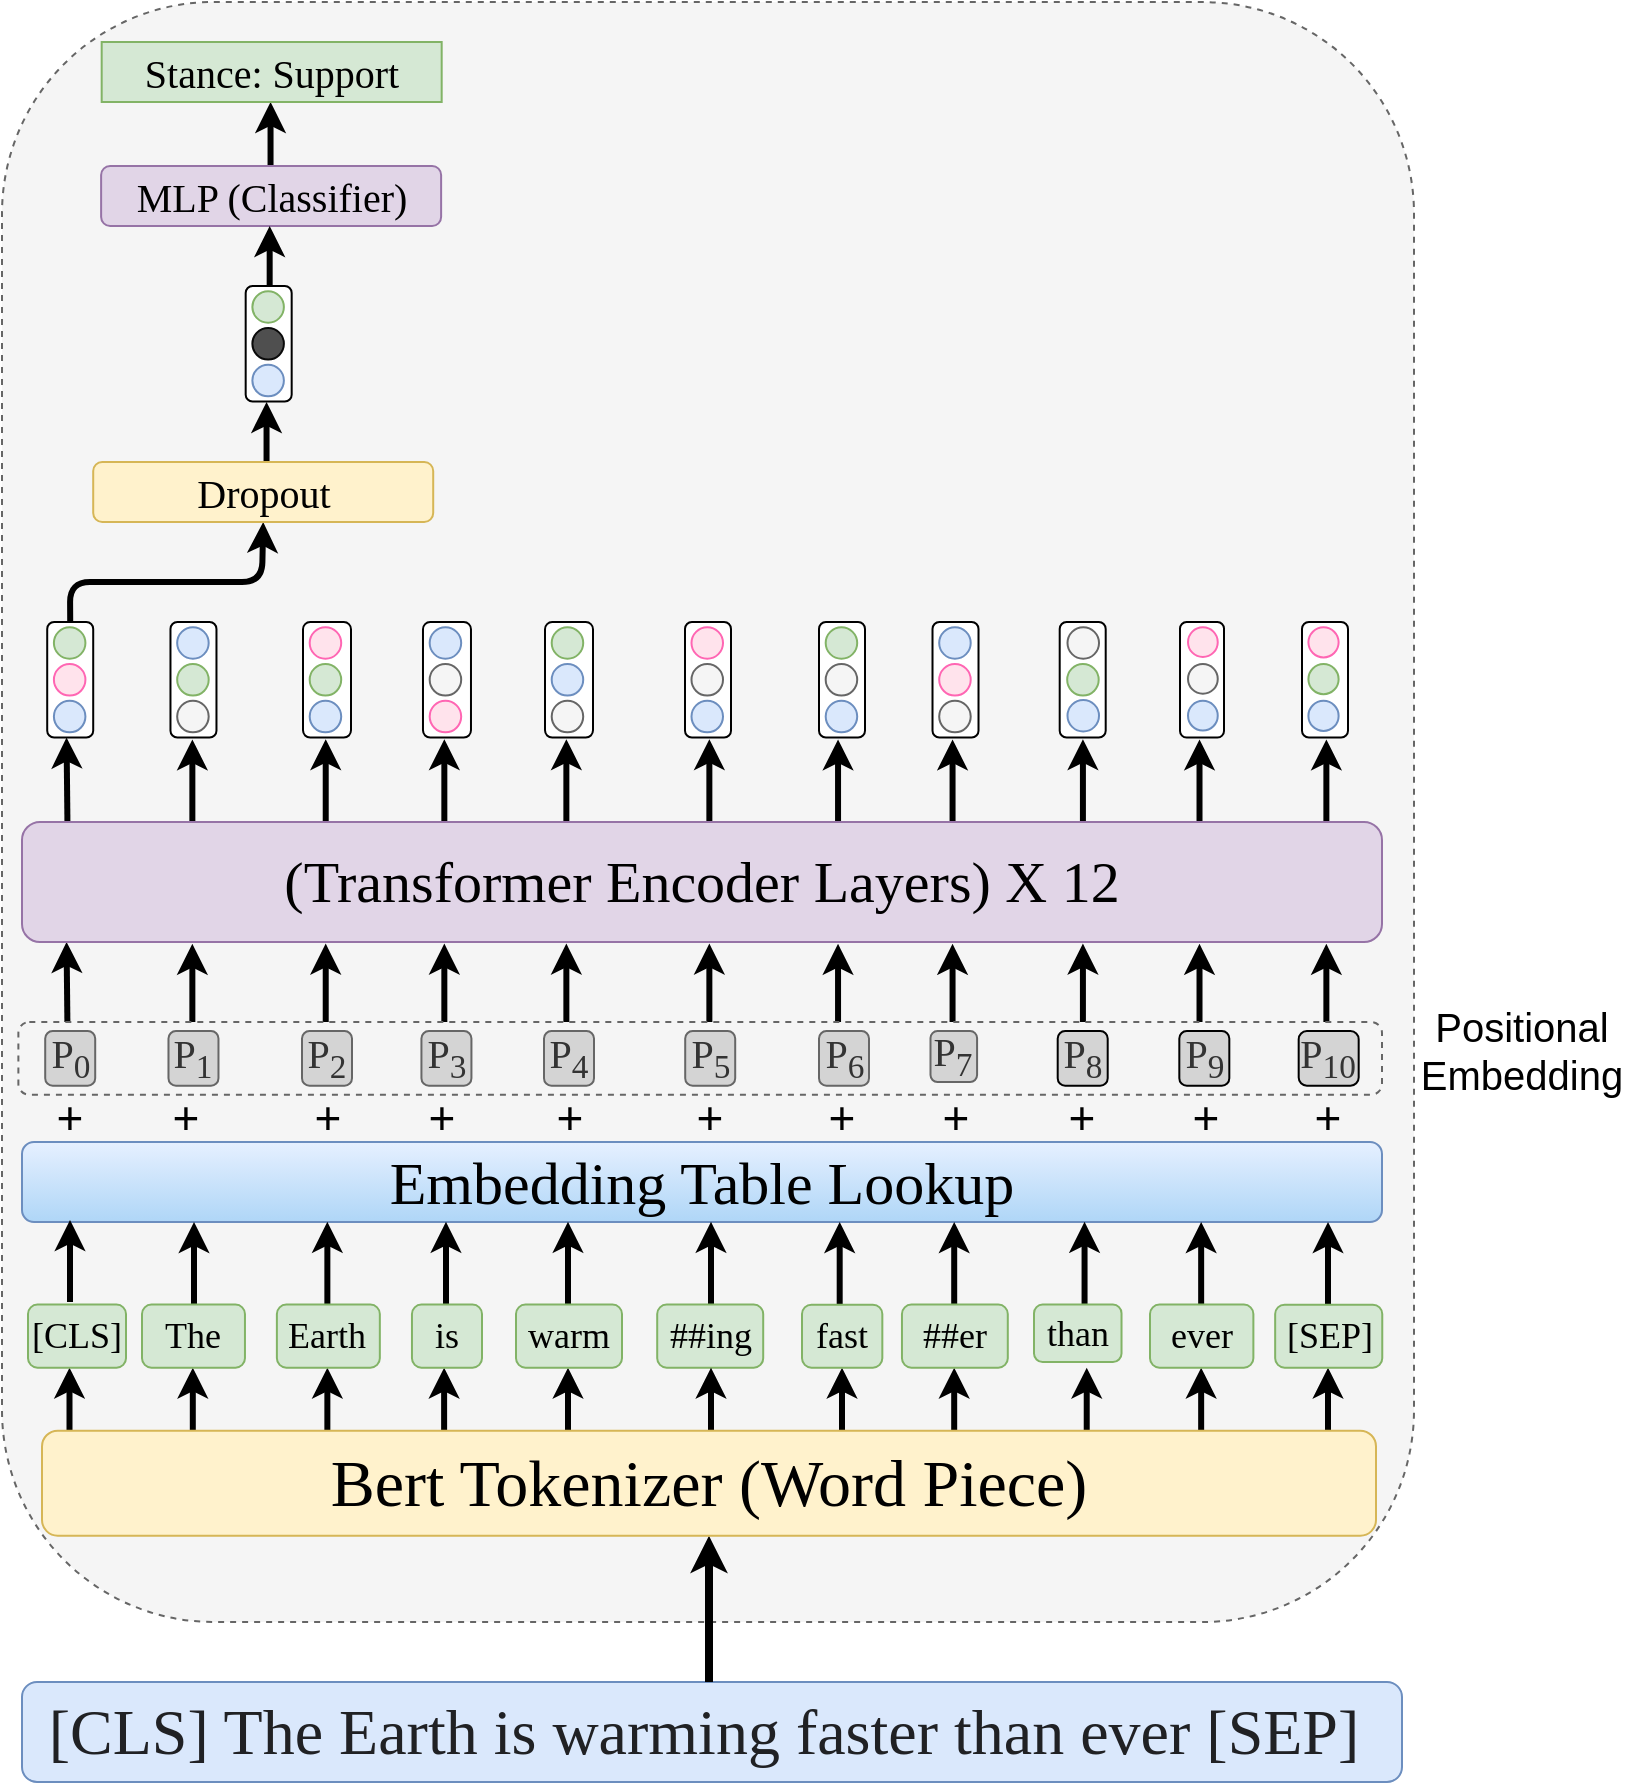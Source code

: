 <mxfile version="14.6.6" type="device"><diagram id="xqpPa9jRU_AP_htbTDbp" name="Page-1"><mxGraphModel dx="1638" dy="1476" grid="1" gridSize="10" guides="1" tooltips="1" connect="1" arrows="1" fold="1" page="1" pageScale="1" pageWidth="850" pageHeight="1100" math="0" shadow="0"><root><mxCell id="0"/><mxCell id="1" parent="0"/><mxCell id="VHutxklOgrQtzhEt7X7k-372" value="" style="rounded=1;whiteSpace=wrap;html=1;dashed=1;strokeColor=#666666;fontColor=#333333;fillColor=#F5F5F5;" parent="1" vertex="1"><mxGeometry x="-600" y="-940" width="706" height="810" as="geometry"/></mxCell><mxCell id="BphmDWofH9qJtvzNb2cg-1" value="&lt;span style=&quot;color: rgb(32 , 33 , 36) ; text-align: left&quot;&gt;&lt;font style=&quot;font-size: 32px&quot; face=&quot;Times New Roman&quot;&gt;[CLS] The Earth is warming faster than ever [SEP]&amp;nbsp;&lt;/font&gt;&lt;br&gt;&lt;/span&gt;" style="rounded=1;whiteSpace=wrap;html=1;fillColor=#dae8fc;strokeColor=#6c8ebf;" parent="1" vertex="1"><mxGeometry x="-590" y="-100" width="690" height="50" as="geometry"/></mxCell><mxCell id="VHutxklOgrQtzhEt7X7k-36" value="" style="endArrow=classic;html=1;strokeWidth=3;" parent="1" edge="1"><mxGeometry x="-647.12" y="-714.141" width="66.935" height="52.525" as="geometry"><mxPoint x="-566.249" y="-204.646" as="sourcePoint"/><mxPoint x="-566.249" y="-257.172" as="targetPoint"/></mxGeometry></mxCell><mxCell id="VHutxklOgrQtzhEt7X7k-37" value="" style="endArrow=classic;html=1;strokeWidth=3;" parent="1" edge="1"><mxGeometry x="-669.81" y="-714.141" width="66.935" height="52.525" as="geometry"><mxPoint x="-504.6" y="-204.646" as="sourcePoint"/><mxPoint x="-504.6" y="-257.172" as="targetPoint"/></mxGeometry></mxCell><mxCell id="czi0uhYKtcPpuVIb82J_-17" value="&lt;font style=&quot;font-size: 30px&quot; face=&quot;Times New Roman&quot;&gt;Embedding Table Lookup&lt;/font&gt;" style="rounded=1;whiteSpace=wrap;html=1;strokeColor=#6c8ebf;fillColor=#E6F0FF;gradientColor=#AFD6F7;" parent="1" vertex="1"><mxGeometry x="-590" y="-370" width="680" height="40" as="geometry"/></mxCell><mxCell id="VHutxklOgrQtzhEt7X7k-26" value="" style="endArrow=classic;html=1;strokeWidth=3;" parent="1" edge="1"><mxGeometry x="-647.01" y="-714.141" width="66.935" height="52.525" as="geometry"><mxPoint x="-566" y="-290" as="sourcePoint"/><mxPoint x="-566" y="-331" as="targetPoint"/></mxGeometry></mxCell><mxCell id="VHutxklOgrQtzhEt7X7k-52" value="&lt;font style=&quot;font-size: 18px&quot; face=&quot;Times New Roman&quot;&gt;[CLS]&lt;/font&gt;" style="rounded=1;whiteSpace=wrap;html=1;fillColor=#d5e8d4;strokeColor=#82b366;" parent="1" vertex="1"><mxGeometry x="-587" y="-288.69" width="49" height="31.52" as="geometry"/></mxCell><mxCell id="VHutxklOgrQtzhEt7X7k-27" value="" style="endArrow=classic;html=1;strokeWidth=3;" parent="1" edge="1"><mxGeometry x="-669.71" y="-714.141" width="66.935" height="52.525" as="geometry"><mxPoint x="-504" y="-267.677" as="sourcePoint"/><mxPoint x="-504" y="-330" as="targetPoint"/></mxGeometry></mxCell><mxCell id="VHutxklOgrQtzhEt7X7k-51" value="&lt;font style=&quot;font-size: 18px&quot; face=&quot;Times New Roman&quot;&gt;The&lt;/font&gt;" style="rounded=1;whiteSpace=wrap;html=1;fillColor=#d5e8d4;strokeColor=#82b366;" parent="1" vertex="1"><mxGeometry x="-530" y="-288.69" width="51.48" height="31.52" as="geometry"/></mxCell><mxCell id="czi0uhYKtcPpuVIb82J_-2" style="edgeStyle=orthogonalEdgeStyle;rounded=0;orthogonalLoop=1;jettySize=auto;html=1;entryX=0.5;entryY=1;entryDx=0;entryDy=0;strokeWidth=4;" parent="1" source="BphmDWofH9qJtvzNb2cg-1" target="VHutxklOgrQtzhEt7X7k-46" edge="1"><mxGeometry relative="1" as="geometry"><Array as="points"><mxPoint x="-246" y="-150"/></Array></mxGeometry></mxCell><mxCell id="czi0uhYKtcPpuVIb82J_-73" value="&lt;font style=&quot;font-size: 20px&quot;&gt;Positional Embedding&lt;/font&gt;" style="text;html=1;strokeColor=none;fillColor=none;align=center;verticalAlign=middle;whiteSpace=wrap;rounded=0;" parent="1" vertex="1"><mxGeometry x="100" y="-435.8" width="119.81" height="40" as="geometry"/></mxCell><mxCell id="czi0uhYKtcPpuVIb82J_-101" value="" style="endArrow=classic;html=1;strokeWidth=3;entryX=0.5;entryY=1;entryDx=0;entryDy=0;exitX=0.5;exitY=0;exitDx=0;exitDy=0;" parent="1" target="czi0uhYKtcPpuVIb82J_-100" edge="1" source="VHutxklOgrQtzhEt7X7k-121"><mxGeometry x="-638.9" y="-1086.461" width="66.935" height="52.525" as="geometry"><mxPoint x="-556.16" y="-630" as="sourcePoint"/><mxPoint x="-556.48" y="-692.522" as="targetPoint"/><Array as="points"><mxPoint x="-566" y="-650"/><mxPoint x="-470" y="-650"/></Array></mxGeometry></mxCell><mxCell id="DJCYACyP-2cNvfN0WyK5-1" value="" style="group" vertex="1" connectable="0" parent="1"><mxGeometry x="-199.996" y="-330.11" width="290.127" height="125.464" as="geometry"/></mxCell><mxCell id="VHutxklOgrQtzhEt7X7k-38" value="" style="endArrow=classic;html=1;strokeWidth=3;" parent="DJCYACyP-2cNvfN0WyK5-1" edge="1"><mxGeometry x="-234.194" y="-384.031" width="66.935" height="52.525" as="geometry"><mxPoint x="20.0" y="125.464" as="sourcePoint"/><mxPoint x="20.0" y="72.938" as="targetPoint"/></mxGeometry></mxCell><mxCell id="VHutxklOgrQtzhEt7X7k-39" value="" style="endArrow=classic;html=1;strokeWidth=3;" parent="DJCYACyP-2cNvfN0WyK5-1" edge="1"><mxGeometry x="-247.754" y="-384.031" width="66.935" height="52.525" as="geometry"><mxPoint x="76.093" y="125.464" as="sourcePoint"/><mxPoint x="76.093" y="72.938" as="targetPoint"/></mxGeometry></mxCell><mxCell id="VHutxklOgrQtzhEt7X7k-40" value="" style="endArrow=classic;html=1;strokeWidth=3;" parent="DJCYACyP-2cNvfN0WyK5-1" edge="1"><mxGeometry x="-252.564" y="-384.031" width="66.935" height="52.525" as="geometry"><mxPoint x="142.355" y="125.464" as="sourcePoint"/><mxPoint x="142.355" y="72.938" as="targetPoint"/></mxGeometry></mxCell><mxCell id="VHutxklOgrQtzhEt7X7k-41" value="" style="endArrow=classic;html=1;strokeWidth=3;" parent="DJCYACyP-2cNvfN0WyK5-1" edge="1"><mxGeometry x="-259.274" y="-384.031" width="66.935" height="52.525" as="geometry"><mxPoint x="199.569" y="125.464" as="sourcePoint"/><mxPoint x="199.569" y="72.938" as="targetPoint"/></mxGeometry></mxCell><mxCell id="VHutxklOgrQtzhEt7X7k-42" value="" style="endArrow=classic;html=1;strokeWidth=3;" parent="DJCYACyP-2cNvfN0WyK5-1" edge="1"><mxGeometry x="-258.754" y="-384.031" width="66.935" height="52.525" as="geometry"><mxPoint x="263.008" y="125.464" as="sourcePoint"/><mxPoint x="263.008" y="72.938" as="targetPoint"/></mxGeometry></mxCell><mxCell id="VHutxklOgrQtzhEt7X7k-28" value="" style="endArrow=classic;html=1;strokeWidth=3;" parent="DJCYACyP-2cNvfN0WyK5-1" edge="1"><mxGeometry x="-235.354" y="-384.031" width="66.935" height="52.525" as="geometry"><mxPoint x="18.84" y="56.11" as="sourcePoint"/><mxPoint x="18.84" y="0.11" as="targetPoint"/></mxGeometry></mxCell><mxCell id="VHutxklOgrQtzhEt7X7k-29" value="" style="endArrow=classic;html=1;strokeWidth=3;" parent="DJCYACyP-2cNvfN0WyK5-1" edge="1"><mxGeometry x="-247.644" y="-384.031" width="66.935" height="52.525" as="geometry"><mxPoint x="76.096" y="62.433" as="sourcePoint"/><mxPoint x="76.096" y="0.11" as="targetPoint"/></mxGeometry></mxCell><mxCell id="VHutxklOgrQtzhEt7X7k-30" value="" style="endArrow=classic;html=1;strokeWidth=3;" parent="DJCYACyP-2cNvfN0WyK5-1" edge="1"><mxGeometry x="-253.534" y="-384.141" width="66.935" height="52.525" as="geometry"><mxPoint x="141.278" y="62.323" as="sourcePoint"/><mxPoint x="141.278" as="targetPoint"/></mxGeometry></mxCell><mxCell id="VHutxklOgrQtzhEt7X7k-31" value="" style="endArrow=classic;html=1;strokeWidth=3;" parent="DJCYACyP-2cNvfN0WyK5-1" edge="1"><mxGeometry x="-259.164" y="-384.031" width="66.935" height="52.525" as="geometry"><mxPoint x="199.571" y="62.433" as="sourcePoint"/><mxPoint x="199.571" y="0.11" as="targetPoint"/></mxGeometry></mxCell><mxCell id="VHutxklOgrQtzhEt7X7k-32" value="" style="endArrow=classic;html=1;strokeWidth=3;" parent="DJCYACyP-2cNvfN0WyK5-1" edge="1"><mxGeometry x="-258.654" y="-384.031" width="66.935" height="52.525" as="geometry"><mxPoint x="263.001" y="62.433" as="sourcePoint"/><mxPoint x="263.001" y="0.11" as="targetPoint"/></mxGeometry></mxCell><mxCell id="VHutxklOgrQtzhEt7X7k-54" value="&lt;font style=&quot;font-size: 18px&quot; face=&quot;Times New Roman&quot;&gt;##er&lt;/font&gt;" style="rounded=1;whiteSpace=wrap;html=1;fillColor=#d5e8d4;strokeColor=#82b366;" parent="DJCYACyP-2cNvfN0WyK5-1" vertex="1"><mxGeometry x="49.976" y="41.42" width="52.92" height="31.52" as="geometry"/></mxCell><mxCell id="VHutxklOgrQtzhEt7X7k-55" value="&lt;font style=&quot;font-size: 18px&quot; face=&quot;Times New Roman&quot;&gt;than&lt;/font&gt;" style="rounded=1;whiteSpace=wrap;html=1;fillColor=#d5e8d4;strokeColor=#82b366;" parent="DJCYACyP-2cNvfN0WyK5-1" vertex="1"><mxGeometry x="115.996" y="41.42" width="43.76" height="28.69" as="geometry"/></mxCell><mxCell id="VHutxklOgrQtzhEt7X7k-56" value="&lt;font style=&quot;font-size: 18px&quot; face=&quot;Times New Roman&quot;&gt;fast&lt;/font&gt;" style="rounded=1;whiteSpace=wrap;html=1;fillColor=#d5e8d4;strokeColor=#82b366;" parent="DJCYACyP-2cNvfN0WyK5-1" vertex="1"><mxGeometry y="41.423" width="40.161" height="31.515" as="geometry"/></mxCell><mxCell id="VHutxklOgrQtzhEt7X7k-57" value="&lt;font style=&quot;font-size: 18px&quot; face=&quot;Times New Roman&quot;&gt;ever&lt;/font&gt;" style="rounded=1;whiteSpace=wrap;html=1;fillColor=#d5e8d4;strokeColor=#82b366;" parent="DJCYACyP-2cNvfN0WyK5-1" vertex="1"><mxGeometry x="173.996" y="41.42" width="51.69" height="31.52" as="geometry"/></mxCell><mxCell id="VHutxklOgrQtzhEt7X7k-58" value="&lt;font style=&quot;font-size: 18px&quot; face=&quot;Times New Roman&quot;&gt;[SEP]&lt;/font&gt;" style="rounded=1;whiteSpace=wrap;html=1;fillColor=#d5e8d4;strokeColor=#82b366;" parent="DJCYACyP-2cNvfN0WyK5-1" vertex="1"><mxGeometry x="236.578" y="41.423" width="53.548" height="31.515" as="geometry"/></mxCell><mxCell id="DJCYACyP-2cNvfN0WyK5-6" value="" style="endArrow=classic;html=1;strokeWidth=3;" edge="1" parent="1"><mxGeometry x="-603.03" y="-714.251" width="66.935" height="52.525" as="geometry"><mxPoint x="-437.32" y="-267.787" as="sourcePoint"/><mxPoint x="-437.32" y="-330.11" as="targetPoint"/></mxGeometry></mxCell><mxCell id="DJCYACyP-2cNvfN0WyK5-7" value="" style="endArrow=classic;html=1;strokeWidth=3;" edge="1" parent="1"><mxGeometry x="-543.72" y="-714.251" width="66.935" height="52.525" as="geometry"><mxPoint x="-378.01" y="-267.787" as="sourcePoint"/><mxPoint x="-378.01" y="-330.11" as="targetPoint"/></mxGeometry></mxCell><mxCell id="DJCYACyP-2cNvfN0WyK5-8" value="" style="endArrow=classic;html=1;strokeWidth=3;" edge="1" parent="1"><mxGeometry x="-482.71" y="-714.251" width="66.935" height="52.525" as="geometry"><mxPoint x="-317.0" y="-267.787" as="sourcePoint"/><mxPoint x="-317.0" y="-330.11" as="targetPoint"/></mxGeometry></mxCell><mxCell id="DJCYACyP-2cNvfN0WyK5-9" value="" style="endArrow=classic;html=1;strokeWidth=3;" edge="1" parent="1"><mxGeometry x="-411.21" y="-714.251" width="66.935" height="52.525" as="geometry"><mxPoint x="-245.5" y="-267.787" as="sourcePoint"/><mxPoint x="-245.5" y="-330.11" as="targetPoint"/></mxGeometry></mxCell><mxCell id="DJCYACyP-2cNvfN0WyK5-10" value="" style="endArrow=classic;html=1;strokeWidth=3;" edge="1" parent="1"><mxGeometry x="-603.03" y="-641.311" width="66.935" height="52.525" as="geometry"><mxPoint x="-437.32" y="-194.847" as="sourcePoint"/><mxPoint x="-437.32" y="-257.17" as="targetPoint"/></mxGeometry></mxCell><mxCell id="DJCYACyP-2cNvfN0WyK5-11" value="" style="endArrow=classic;html=1;strokeWidth=3;" edge="1" parent="1"><mxGeometry x="-544.65" y="-641.311" width="66.935" height="52.525" as="geometry"><mxPoint x="-378.94" y="-194.847" as="sourcePoint"/><mxPoint x="-378.94" y="-257.17" as="targetPoint"/></mxGeometry></mxCell><mxCell id="DJCYACyP-2cNvfN0WyK5-12" value="" style="endArrow=classic;html=1;strokeWidth=3;" edge="1" parent="1"><mxGeometry x="-482.71" y="-641.311" width="66.935" height="52.525" as="geometry"><mxPoint x="-317.0" y="-194.847" as="sourcePoint"/><mxPoint x="-317.0" y="-257.17" as="targetPoint"/></mxGeometry></mxCell><mxCell id="DJCYACyP-2cNvfN0WyK5-2" value="&lt;font style=&quot;font-size: 18px&quot; face=&quot;Times New Roman&quot;&gt;Earth&lt;/font&gt;" style="rounded=1;whiteSpace=wrap;html=1;fillColor=#d5e8d4;strokeColor=#82b366;" vertex="1" parent="1"><mxGeometry x="-462.56" y="-288.69" width="51.48" height="31.52" as="geometry"/></mxCell><mxCell id="DJCYACyP-2cNvfN0WyK5-3" value="&lt;font style=&quot;font-size: 18px&quot; face=&quot;Times New Roman&quot;&gt;is&lt;/font&gt;" style="rounded=1;whiteSpace=wrap;html=1;fillColor=#d5e8d4;strokeColor=#82b366;" vertex="1" parent="1"><mxGeometry x="-395.02" y="-288.69" width="35.02" height="31.52" as="geometry"/></mxCell><mxCell id="DJCYACyP-2cNvfN0WyK5-4" value="&lt;font style=&quot;font-size: 18px&quot; face=&quot;Times New Roman&quot;&gt;warm&lt;/font&gt;" style="rounded=1;whiteSpace=wrap;html=1;fillColor=#d5e8d4;strokeColor=#82b366;" vertex="1" parent="1"><mxGeometry x="-343" y="-288.69" width="53" height="31.52" as="geometry"/></mxCell><mxCell id="DJCYACyP-2cNvfN0WyK5-5" value="&lt;font style=&quot;font-size: 18px&quot; face=&quot;Times New Roman&quot;&gt;##ing&lt;/font&gt;" style="rounded=1;whiteSpace=wrap;html=1;fillColor=#d5e8d4;strokeColor=#82b366;" vertex="1" parent="1"><mxGeometry x="-272.4" y="-288.69" width="53" height="31.52" as="geometry"/></mxCell><mxCell id="DJCYACyP-2cNvfN0WyK5-13" value="" style="endArrow=classic;html=1;strokeWidth=3;" edge="1" parent="1"><mxGeometry x="-411.21" y="-641.311" width="66.935" height="52.525" as="geometry"><mxPoint x="-245.5" y="-194.847" as="sourcePoint"/><mxPoint x="-245.5" y="-257.17" as="targetPoint"/></mxGeometry></mxCell><mxCell id="VHutxklOgrQtzhEt7X7k-46" value="&lt;font style=&quot;font-size: 33px&quot; face=&quot;Times New Roman&quot;&gt;Bert Tokenizer (Word Piece)&lt;/font&gt;" style="rounded=1;whiteSpace=wrap;html=1;fillColor=#fff2cc;strokeColor=#d6b656;" parent="1" vertex="1"><mxGeometry x="-580" y="-225.66" width="667" height="52.53" as="geometry"/></mxCell><mxCell id="czi0uhYKtcPpuVIb82J_-21" value="&lt;font style=&quot;font-size: 23px&quot;&gt;+&lt;/font&gt;" style="text;html=1;strokeColor=none;fillColor=none;align=center;verticalAlign=middle;whiteSpace=wrap;rounded=0;dashed=1;" parent="1" vertex="1"><mxGeometry x="-528" y="-391" width="40" height="18.21" as="geometry"/></mxCell><mxCell id="czi0uhYKtcPpuVIb82J_-30" value="&lt;font style=&quot;font-size: 23px&quot;&gt;+&lt;/font&gt;" style="text;html=1;strokeColor=none;fillColor=none;align=center;verticalAlign=middle;whiteSpace=wrap;rounded=0;dashed=1;" parent="1" vertex="1"><mxGeometry x="-585.9" y="-391" width="40" height="18.21" as="geometry"/></mxCell><mxCell id="DJCYACyP-2cNvfN0WyK5-19" value="&lt;font style=&quot;font-size: 23px&quot;&gt;+&lt;/font&gt;" style="text;html=1;strokeColor=none;fillColor=none;align=center;verticalAlign=middle;whiteSpace=wrap;rounded=0;dashed=1;" vertex="1" parent="1"><mxGeometry x="-457.5" y="-391" width="40" height="18.21" as="geometry"/></mxCell><mxCell id="DJCYACyP-2cNvfN0WyK5-20" value="&lt;font style=&quot;font-size: 23px&quot;&gt;+&lt;/font&gt;" style="text;html=1;strokeColor=none;fillColor=none;align=center;verticalAlign=middle;whiteSpace=wrap;rounded=0;dashed=1;" vertex="1" parent="1"><mxGeometry x="-400" y="-391" width="40" height="18.21" as="geometry"/></mxCell><mxCell id="DJCYACyP-2cNvfN0WyK5-21" value="&lt;font style=&quot;font-size: 23px&quot;&gt;+&lt;/font&gt;" style="text;html=1;strokeColor=none;fillColor=none;align=center;verticalAlign=middle;whiteSpace=wrap;rounded=0;dashed=1;" vertex="1" parent="1"><mxGeometry x="-336.5" y="-391" width="40" height="18.21" as="geometry"/></mxCell><mxCell id="DJCYACyP-2cNvfN0WyK5-22" value="&lt;font style=&quot;font-size: 23px&quot;&gt;+&lt;/font&gt;" style="text;html=1;strokeColor=none;fillColor=none;align=center;verticalAlign=middle;whiteSpace=wrap;rounded=0;dashed=1;" vertex="1" parent="1"><mxGeometry x="-265.9" y="-391" width="40" height="18.21" as="geometry"/></mxCell><mxCell id="DJCYACyP-2cNvfN0WyK5-33" value="" style="endArrow=classic;html=1;strokeWidth=3;entryX=0.036;entryY=0.98;entryDx=0;entryDy=0;entryPerimeter=0;" edge="1" parent="1"><mxGeometry x="-647.83" y="-853.231" width="66.935" height="52.525" as="geometry"><mxPoint x="-567.066" y="-406.767" as="sourcePoint"/><mxPoint x="-567.725" y="-469.998" as="targetPoint"/></mxGeometry></mxCell><mxCell id="DJCYACyP-2cNvfN0WyK5-34" value="" style="endArrow=classic;html=1;strokeWidth=3;" edge="1" parent="1"><mxGeometry x="-670.53" y="-853.231" width="66.935" height="52.525" as="geometry"><mxPoint x="-504.82" y="-406.767" as="sourcePoint"/><mxPoint x="-504.82" y="-469.09" as="targetPoint"/></mxGeometry></mxCell><mxCell id="DJCYACyP-2cNvfN0WyK5-35" value="" style="endArrow=classic;html=1;strokeWidth=3;" edge="1" parent="1"><mxGeometry x="-236.174" y="-523.121" width="66.935" height="52.525" as="geometry"><mxPoint x="-181.976" y="-413.09" as="sourcePoint"/><mxPoint x="-181.976" y="-469.09" as="targetPoint"/></mxGeometry></mxCell><mxCell id="DJCYACyP-2cNvfN0WyK5-36" value="" style="endArrow=classic;html=1;strokeWidth=3;" edge="1" parent="1"><mxGeometry x="-248.464" y="-523.121" width="66.935" height="52.525" as="geometry"><mxPoint x="-124.72" y="-406.767" as="sourcePoint"/><mxPoint x="-124.72" y="-469.09" as="targetPoint"/></mxGeometry></mxCell><mxCell id="DJCYACyP-2cNvfN0WyK5-37" value="" style="endArrow=classic;html=1;strokeWidth=3;" edge="1" parent="1"><mxGeometry x="-254.354" y="-523.231" width="66.935" height="52.525" as="geometry"><mxPoint x="-59.538" y="-406.877" as="sourcePoint"/><mxPoint x="-59.538" y="-469.2" as="targetPoint"/></mxGeometry></mxCell><mxCell id="DJCYACyP-2cNvfN0WyK5-38" value="" style="endArrow=classic;html=1;strokeWidth=3;" edge="1" parent="1"><mxGeometry x="-259.984" y="-523.121" width="66.935" height="52.525" as="geometry"><mxPoint x="-1.244" y="-406.767" as="sourcePoint"/><mxPoint x="-1.244" y="-469.09" as="targetPoint"/></mxGeometry></mxCell><mxCell id="DJCYACyP-2cNvfN0WyK5-39" value="" style="endArrow=classic;html=1;strokeWidth=3;" edge="1" parent="1"><mxGeometry x="-259.474" y="-523.121" width="66.935" height="52.525" as="geometry"><mxPoint x="62.185" y="-406.767" as="sourcePoint"/><mxPoint x="62.185" y="-469.09" as="targetPoint"/></mxGeometry></mxCell><mxCell id="DJCYACyP-2cNvfN0WyK5-40" value="" style="endArrow=classic;html=1;strokeWidth=3;" edge="1" parent="1"><mxGeometry x="-603.85" y="-853.341" width="66.935" height="52.525" as="geometry"><mxPoint x="-438.14" y="-406.877" as="sourcePoint"/><mxPoint x="-438.14" y="-469.2" as="targetPoint"/></mxGeometry></mxCell><mxCell id="DJCYACyP-2cNvfN0WyK5-41" value="" style="endArrow=classic;html=1;strokeWidth=3;" edge="1" parent="1"><mxGeometry x="-544.54" y="-853.341" width="66.935" height="52.525" as="geometry"><mxPoint x="-378.83" y="-406.877" as="sourcePoint"/><mxPoint x="-378.83" y="-469.2" as="targetPoint"/></mxGeometry></mxCell><mxCell id="DJCYACyP-2cNvfN0WyK5-42" value="" style="endArrow=classic;html=1;strokeWidth=3;" edge="1" parent="1"><mxGeometry x="-483.53" y="-853.341" width="66.935" height="52.525" as="geometry"><mxPoint x="-317.82" y="-406.877" as="sourcePoint"/><mxPoint x="-317.82" y="-469.2" as="targetPoint"/></mxGeometry></mxCell><mxCell id="DJCYACyP-2cNvfN0WyK5-43" value="" style="endArrow=classic;html=1;strokeWidth=3;" edge="1" parent="1"><mxGeometry x="-412.03" y="-853.341" width="66.935" height="52.525" as="geometry"><mxPoint x="-246.32" y="-406.877" as="sourcePoint"/><mxPoint x="-246.32" y="-469.2" as="targetPoint"/></mxGeometry></mxCell><mxCell id="czi0uhYKtcPpuVIb82J_-22" value="&lt;font style=&quot;font-size: 23px&quot;&gt;+&lt;/font&gt;" style="text;html=1;strokeColor=none;fillColor=none;align=center;verticalAlign=middle;whiteSpace=wrap;rounded=0;dashed=1;" parent="1" vertex="1"><mxGeometry x="-200.0" y="-391" width="40" height="18.21" as="geometry"/></mxCell><mxCell id="czi0uhYKtcPpuVIb82J_-23" value="&lt;font style=&quot;font-size: 23px&quot;&gt;+&lt;/font&gt;" style="text;html=1;strokeColor=none;fillColor=none;align=center;verticalAlign=middle;whiteSpace=wrap;rounded=0;dashed=1;" parent="1" vertex="1"><mxGeometry x="-143.25" y="-391" width="40" height="18.21" as="geometry"/></mxCell><mxCell id="czi0uhYKtcPpuVIb82J_-24" value="&lt;font style=&quot;font-size: 23px&quot;&gt;+&lt;/font&gt;" style="text;html=1;strokeColor=none;fillColor=none;align=center;verticalAlign=middle;whiteSpace=wrap;rounded=0;dashed=1;" parent="1" vertex="1"><mxGeometry x="-79.65" y="-391" width="40" height="18.21" as="geometry"/></mxCell><mxCell id="czi0uhYKtcPpuVIb82J_-25" value="&lt;font style=&quot;font-size: 23px&quot;&gt;+&lt;/font&gt;" style="text;html=1;strokeColor=none;fillColor=none;align=center;verticalAlign=middle;whiteSpace=wrap;rounded=0;dashed=1;" parent="1" vertex="1"><mxGeometry x="-18.24" y="-391" width="40" height="18.21" as="geometry"/></mxCell><mxCell id="czi0uhYKtcPpuVIb82J_-27" value="&lt;font style=&quot;font-size: 23px&quot;&gt;+&lt;/font&gt;" style="text;html=1;strokeColor=none;fillColor=none;align=center;verticalAlign=middle;whiteSpace=wrap;rounded=0;dashed=1;" parent="1" vertex="1"><mxGeometry x="43.34" y="-391" width="40" height="18.21" as="geometry"/></mxCell><mxCell id="DJCYACyP-2cNvfN0WyK5-45" value="" style="group" vertex="1" connectable="0" parent="1"><mxGeometry x="-591.81" y="-430" width="681.81" height="36.42" as="geometry"/></mxCell><mxCell id="czi0uhYKtcPpuVIb82J_-20" value="" style="rounded=1;whiteSpace=wrap;html=1;strokeWidth=1;dashed=1;fillColor=#f5f5f5;strokeColor=#666666;fontColor=#333333;" parent="DJCYACyP-2cNvfN0WyK5-45" vertex="1"><mxGeometry width="681.81" height="36.42" as="geometry"/></mxCell><mxCell id="czi0uhYKtcPpuVIb82J_-34" value="&lt;font style=&quot;font-size: 20px&quot;&gt;&lt;span style=&quot;font-family: &amp;#34;times new roman&amp;#34;&quot;&gt;P&lt;/span&gt;&lt;sub style=&quot;font-family: &amp;#34;times new roman&amp;#34;&quot;&gt;1&lt;/sub&gt;&lt;/font&gt;" style="rounded=1;whiteSpace=wrap;html=1;strokeWidth=1;strokeColor=#666666;fontColor=#333333;fillColor=#D4D4D4;" parent="DJCYACyP-2cNvfN0WyK5-45" vertex="1"><mxGeometry x="75.05" y="4.555" width="25" height="27.315" as="geometry"/></mxCell><mxCell id="czi0uhYKtcPpuVIb82J_-35" value="&lt;span style=&quot;font-size: 20px&quot;&gt;&lt;font face=&quot;Times New Roman&quot; style=&quot;font-size: 20px&quot;&gt;P&lt;sub&gt;0&lt;/sub&gt;&lt;/font&gt;&lt;/span&gt;" style="rounded=1;whiteSpace=wrap;html=1;strokeWidth=1;strokeColor=#666666;fontColor=#333333;fillColor=#D4D4D4;" parent="DJCYACyP-2cNvfN0WyK5-45" vertex="1"><mxGeometry x="13.41" y="4.555" width="25" height="27.315" as="geometry"/></mxCell><mxCell id="DJCYACyP-2cNvfN0WyK5-15" value="&lt;font style=&quot;font-size: 20px&quot;&gt;&lt;span style=&quot;font-family: &amp;#34;times new roman&amp;#34;&quot;&gt;P&lt;/span&gt;&lt;sub style=&quot;font-family: &amp;#34;times new roman&amp;#34;&quot;&gt;2&lt;/sub&gt;&lt;/font&gt;" style="rounded=1;whiteSpace=wrap;html=1;strokeWidth=1;strokeColor=#666666;fontColor=#333333;fillColor=#D4D4D4;" vertex="1" parent="DJCYACyP-2cNvfN0WyK5-45"><mxGeometry x="141.81" y="4.555" width="25" height="27.315" as="geometry"/></mxCell><mxCell id="DJCYACyP-2cNvfN0WyK5-16" value="&lt;font style=&quot;font-size: 20px&quot;&gt;&lt;span style=&quot;font-family: &amp;#34;times new roman&amp;#34;&quot;&gt;P&lt;/span&gt;&lt;sub style=&quot;font-family: &amp;#34;times new roman&amp;#34;&quot;&gt;3&lt;/sub&gt;&lt;/font&gt;" style="rounded=1;whiteSpace=wrap;html=1;strokeWidth=1;strokeColor=#666666;fontColor=#333333;fillColor=#D4D4D4;" vertex="1" parent="DJCYACyP-2cNvfN0WyK5-45"><mxGeometry x="201.53" y="4.555" width="25" height="27.315" as="geometry"/></mxCell><mxCell id="DJCYACyP-2cNvfN0WyK5-17" value="&lt;font style=&quot;font-size: 20px&quot;&gt;&lt;span style=&quot;font-family: &amp;#34;times new roman&amp;#34;&quot;&gt;P&lt;/span&gt;&lt;sub style=&quot;font-family: &amp;#34;times new roman&amp;#34;&quot;&gt;4&lt;/sub&gt;&lt;/font&gt;" style="rounded=1;whiteSpace=wrap;html=1;strokeWidth=1;strokeColor=#666666;fontColor=#333333;fillColor=#D4D4D4;" vertex="1" parent="DJCYACyP-2cNvfN0WyK5-45"><mxGeometry x="262.81" y="4.555" width="25" height="27.315" as="geometry"/></mxCell><mxCell id="DJCYACyP-2cNvfN0WyK5-18" value="&lt;font style=&quot;font-size: 20px&quot;&gt;&lt;span style=&quot;font-family: &amp;#34;times new roman&amp;#34;&quot;&gt;P&lt;/span&gt;&lt;sub style=&quot;font-family: &amp;#34;times new roman&amp;#34;&quot;&gt;5&lt;/sub&gt;&lt;/font&gt;" style="rounded=1;whiteSpace=wrap;html=1;strokeWidth=1;strokeColor=#666666;fontColor=#333333;fillColor=#D4D4D4;" vertex="1" parent="DJCYACyP-2cNvfN0WyK5-45"><mxGeometry x="333.41" y="4.555" width="25" height="27.315" as="geometry"/></mxCell><mxCell id="czi0uhYKtcPpuVIb82J_-31" value="&lt;font style=&quot;font-size: 20px&quot;&gt;&lt;span style=&quot;color: rgb(51 , 51 , 51) ; font-family: &amp;#34;times new roman&amp;#34;&quot;&gt;P&lt;/span&gt;&lt;sub style=&quot;color: rgb(51 , 51 , 51) ; font-family: &amp;#34;times new roman&amp;#34;&quot;&gt;8&lt;/sub&gt;&lt;/font&gt;" style="rounded=1;whiteSpace=wrap;html=1;strokeWidth=1;fillColor=#D4D4D4;" parent="DJCYACyP-2cNvfN0WyK5-45" vertex="1"><mxGeometry x="519.66" y="4.555" width="25" height="27.315" as="geometry"/></mxCell><mxCell id="czi0uhYKtcPpuVIb82J_-33" value="&lt;font style=&quot;font-size: 20px&quot;&gt;&lt;span style=&quot;font-family: &amp;#34;times new roman&amp;#34;&quot;&gt;P&lt;/span&gt;&lt;sub style=&quot;font-family: &amp;#34;times new roman&amp;#34;&quot;&gt;6&lt;/sub&gt;&lt;/font&gt;" style="rounded=1;whiteSpace=wrap;html=1;strokeWidth=1;strokeColor=#666666;fontColor=#333333;fillColor=#D4D4D4;" parent="DJCYACyP-2cNvfN0WyK5-45" vertex="1"><mxGeometry x="400.31" y="4.555" width="25" height="27.315" as="geometry"/></mxCell><mxCell id="czi0uhYKtcPpuVIb82J_-37" value="&lt;font style=&quot;font-size: 20px&quot;&gt;&lt;span style=&quot;color: rgb(51 , 51 , 51) ; font-family: &amp;#34;times new roman&amp;#34;&quot;&gt;P&lt;/span&gt;&lt;sub style=&quot;color: rgb(51 , 51 , 51) ; font-family: &amp;#34;times new roman&amp;#34;&quot;&gt;9&lt;/sub&gt;&lt;/font&gt;" style="rounded=1;whiteSpace=wrap;html=1;strokeWidth=1;fillColor=#D4D4D4;" parent="DJCYACyP-2cNvfN0WyK5-45" vertex="1"><mxGeometry x="580.47" y="4.555" width="25" height="27.315" as="geometry"/></mxCell><mxCell id="czi0uhYKtcPpuVIb82J_-38" value="&lt;font style=&quot;font-size: 20px&quot;&gt;&lt;span style=&quot;color: rgb(51 , 51 , 51) ; font-family: &amp;#34;times new roman&amp;#34;&quot;&gt;P&lt;/span&gt;&lt;sub style=&quot;color: rgb(51 , 51 , 51) ; font-family: &amp;#34;times new roman&amp;#34;&quot;&gt;10&lt;/sub&gt;&lt;/font&gt;" style="rounded=1;whiteSpace=wrap;html=1;strokeWidth=1;fillColor=#D4D4D4;" parent="DJCYACyP-2cNvfN0WyK5-45" vertex="1"><mxGeometry x="640.15" y="4.555" width="30" height="27.31" as="geometry"/></mxCell><mxCell id="czi0uhYKtcPpuVIb82J_-32" value="&lt;font style=&quot;font-size: 20px&quot;&gt;&lt;span style=&quot;font-family: &amp;#34;times new roman&amp;#34;&quot;&gt;P&lt;/span&gt;&lt;sub style=&quot;font-family: &amp;#34;times new roman&amp;#34;&quot;&gt;7&lt;/sub&gt;&lt;/font&gt;" style="rounded=1;whiteSpace=wrap;html=1;strokeWidth=1;strokeColor=#666666;fontColor=#333333;fillColor=#D4D4D4;" parent="DJCYACyP-2cNvfN0WyK5-45" vertex="1"><mxGeometry x="456.06" y="4.56" width="23.29" height="25.44" as="geometry"/></mxCell><mxCell id="DJCYACyP-2cNvfN0WyK5-47" value="" style="endArrow=classic;html=1;strokeWidth=3;entryX=0.036;entryY=0.98;entryDx=0;entryDy=0;entryPerimeter=0;" edge="1" parent="1"><mxGeometry x="-647.83" y="-955.451" width="66.935" height="52.525" as="geometry"><mxPoint x="-567.066" y="-508.987" as="sourcePoint"/><mxPoint x="-567.725" y="-572.218" as="targetPoint"/></mxGeometry></mxCell><mxCell id="DJCYACyP-2cNvfN0WyK5-48" value="" style="endArrow=classic;html=1;strokeWidth=3;" edge="1" parent="1"><mxGeometry x="-670.53" y="-955.451" width="66.935" height="52.525" as="geometry"><mxPoint x="-504.82" y="-508.987" as="sourcePoint"/><mxPoint x="-504.82" y="-571.31" as="targetPoint"/></mxGeometry></mxCell><mxCell id="DJCYACyP-2cNvfN0WyK5-49" value="" style="endArrow=classic;html=1;strokeWidth=3;" edge="1" parent="1"><mxGeometry x="-236.174" y="-625.341" width="66.935" height="52.525" as="geometry"><mxPoint x="-181.976" y="-515.31" as="sourcePoint"/><mxPoint x="-181.976" y="-571.31" as="targetPoint"/></mxGeometry></mxCell><mxCell id="DJCYACyP-2cNvfN0WyK5-50" value="" style="endArrow=classic;html=1;strokeWidth=3;" edge="1" parent="1"><mxGeometry x="-248.464" y="-625.341" width="66.935" height="52.525" as="geometry"><mxPoint x="-124.72" y="-508.987" as="sourcePoint"/><mxPoint x="-124.72" y="-571.31" as="targetPoint"/></mxGeometry></mxCell><mxCell id="DJCYACyP-2cNvfN0WyK5-51" value="" style="endArrow=classic;html=1;strokeWidth=3;" edge="1" parent="1"><mxGeometry x="-254.354" y="-625.451" width="66.935" height="52.525" as="geometry"><mxPoint x="-59.538" y="-509.097" as="sourcePoint"/><mxPoint x="-59.538" y="-571.42" as="targetPoint"/></mxGeometry></mxCell><mxCell id="DJCYACyP-2cNvfN0WyK5-52" value="" style="endArrow=classic;html=1;strokeWidth=3;" edge="1" parent="1"><mxGeometry x="-259.984" y="-625.341" width="66.935" height="52.525" as="geometry"><mxPoint x="-1.244" y="-508.987" as="sourcePoint"/><mxPoint x="-1.244" y="-571.31" as="targetPoint"/></mxGeometry></mxCell><mxCell id="DJCYACyP-2cNvfN0WyK5-53" value="" style="endArrow=classic;html=1;strokeWidth=3;" edge="1" parent="1"><mxGeometry x="-259.474" y="-625.341" width="66.935" height="52.525" as="geometry"><mxPoint x="62.185" y="-508.987" as="sourcePoint"/><mxPoint x="62.185" y="-571.31" as="targetPoint"/></mxGeometry></mxCell><mxCell id="DJCYACyP-2cNvfN0WyK5-54" value="" style="endArrow=classic;html=1;strokeWidth=3;" edge="1" parent="1"><mxGeometry x="-603.85" y="-955.561" width="66.935" height="52.525" as="geometry"><mxPoint x="-438.14" y="-509.097" as="sourcePoint"/><mxPoint x="-438.14" y="-571.42" as="targetPoint"/></mxGeometry></mxCell><mxCell id="DJCYACyP-2cNvfN0WyK5-55" value="" style="endArrow=classic;html=1;strokeWidth=3;" edge="1" parent="1"><mxGeometry x="-544.54" y="-955.561" width="66.935" height="52.525" as="geometry"><mxPoint x="-378.83" y="-509.097" as="sourcePoint"/><mxPoint x="-378.83" y="-571.42" as="targetPoint"/></mxGeometry></mxCell><mxCell id="DJCYACyP-2cNvfN0WyK5-56" value="" style="endArrow=classic;html=1;strokeWidth=3;" edge="1" parent="1"><mxGeometry x="-483.53" y="-955.561" width="66.935" height="52.525" as="geometry"><mxPoint x="-317.82" y="-509.097" as="sourcePoint"/><mxPoint x="-317.82" y="-571.42" as="targetPoint"/></mxGeometry></mxCell><mxCell id="DJCYACyP-2cNvfN0WyK5-57" value="" style="endArrow=classic;html=1;strokeWidth=3;" edge="1" parent="1"><mxGeometry x="-412.03" y="-955.561" width="66.935" height="52.525" as="geometry"><mxPoint x="-246.32" y="-509.097" as="sourcePoint"/><mxPoint x="-246.32" y="-571.42" as="targetPoint"/></mxGeometry></mxCell><mxCell id="czi0uhYKtcPpuVIb82J_-76" value="&lt;font face=&quot;Times New Roman&quot; style=&quot;font-size: 29px&quot;&gt;(Transformer Encoder Layers) X 12&lt;/font&gt;" style="rounded=1;whiteSpace=wrap;html=1;fillColor=#e1d5e7;strokeColor=#9673a6;" parent="1" vertex="1"><mxGeometry x="-590" y="-530" width="680" height="60" as="geometry"/></mxCell><mxCell id="DJCYACyP-2cNvfN0WyK5-59" value="" style="group" vertex="1" connectable="0" parent="1"><mxGeometry x="-11" y="-629.995" width="23" height="57.778" as="geometry"/></mxCell><mxCell id="fSHIEqPgG7TQflHTNuSC-45" value="" style="rounded=1;whiteSpace=wrap;html=1;" parent="DJCYACyP-2cNvfN0WyK5-59" vertex="1"><mxGeometry width="22" height="57.778" as="geometry"/></mxCell><mxCell id="fSHIEqPgG7TQflHTNuSC-46" value="" style="ellipse;whiteSpace=wrap;html=1;aspect=fixed;fontColor=#ffffff;fillColor=#FFE3EC;strokeColor=#FF66B3;" parent="DJCYACyP-2cNvfN0WyK5-59" vertex="1"><mxGeometry x="4.006" y="2.626" width="14.868" height="14.868" as="geometry"/></mxCell><mxCell id="fSHIEqPgG7TQflHTNuSC-47" value="" style="ellipse;whiteSpace=wrap;html=1;aspect=fixed;strokeColor=#666666;fontColor=#333333;fillColor=#f5f5f5;" parent="DJCYACyP-2cNvfN0WyK5-59" vertex="1"><mxGeometry x="4.006" y="21.01" width="14.868" height="14.868" as="geometry"/></mxCell><mxCell id="fSHIEqPgG7TQflHTNuSC-48" value="" style="ellipse;whiteSpace=wrap;html=1;aspect=fixed;strokeColor=#6c8ebf;fillColor=#dae8fc;" parent="DJCYACyP-2cNvfN0WyK5-59" vertex="1"><mxGeometry x="4.006" y="39.394" width="14.868" height="14.868" as="geometry"/></mxCell><mxCell id="DJCYACyP-2cNvfN0WyK5-60" value="" style="group" vertex="1" connectable="0" parent="1"><mxGeometry x="-71.15" y="-629.995" width="23" height="57.778" as="geometry"/></mxCell><mxCell id="fSHIEqPgG7TQflHTNuSC-41" value="" style="rounded=1;whiteSpace=wrap;html=1;" parent="DJCYACyP-2cNvfN0WyK5-60" vertex="1"><mxGeometry width="23" height="57.778" as="geometry"/></mxCell><mxCell id="fSHIEqPgG7TQflHTNuSC-42" value="" style="ellipse;whiteSpace=wrap;html=1;aspect=fixed;strokeColor=#666666;fillColor=#f5f5f5;fontColor=#333333;" parent="DJCYACyP-2cNvfN0WyK5-60" vertex="1"><mxGeometry x="3.9" y="2.626" width="15.758" height="15.758" as="geometry"/></mxCell><mxCell id="fSHIEqPgG7TQflHTNuSC-43" value="" style="ellipse;whiteSpace=wrap;html=1;aspect=fixed;strokeColor=#82b366;fillColor=#d5e8d4;" parent="DJCYACyP-2cNvfN0WyK5-60" vertex="1"><mxGeometry x="3.74" y="21.01" width="15.758" height="15.758" as="geometry"/></mxCell><mxCell id="fSHIEqPgG7TQflHTNuSC-44" value="" style="ellipse;whiteSpace=wrap;html=1;aspect=fixed;strokeColor=#6c8ebf;fillColor=#dae8fc;" parent="DJCYACyP-2cNvfN0WyK5-60" vertex="1"><mxGeometry x="3.9" y="38.995" width="15.758" height="15.758" as="geometry"/></mxCell><mxCell id="DJCYACyP-2cNvfN0WyK5-61" value="" style="group" vertex="1" connectable="0" parent="1"><mxGeometry x="-134.747" y="-629.995" width="23" height="57.778" as="geometry"/></mxCell><mxCell id="fSHIEqPgG7TQflHTNuSC-37" value="" style="rounded=1;whiteSpace=wrap;html=1;" parent="DJCYACyP-2cNvfN0WyK5-61" vertex="1"><mxGeometry width="23" height="57.778" as="geometry"/></mxCell><mxCell id="fSHIEqPgG7TQflHTNuSC-38" value="" style="ellipse;whiteSpace=wrap;html=1;aspect=fixed;strokeColor=#6c8ebf;fillColor=#dae8fc;" parent="DJCYACyP-2cNvfN0WyK5-61" vertex="1"><mxGeometry x="3.347" y="2.626" width="15.758" height="15.758" as="geometry"/></mxCell><mxCell id="fSHIEqPgG7TQflHTNuSC-39" value="" style="ellipse;whiteSpace=wrap;html=1;aspect=fixed;fontColor=#ffffff;fillColor=#FFE3EC;strokeColor=#FF66B3;" parent="DJCYACyP-2cNvfN0WyK5-61" vertex="1"><mxGeometry x="3.347" y="21.01" width="15.758" height="15.758" as="geometry"/></mxCell><mxCell id="fSHIEqPgG7TQflHTNuSC-40" value="" style="ellipse;whiteSpace=wrap;html=1;aspect=fixed;strokeColor=#666666;fillColor=#f5f5f5;fontColor=#333333;" parent="DJCYACyP-2cNvfN0WyK5-61" vertex="1"><mxGeometry x="3.347" y="39.394" width="15.758" height="15.758" as="geometry"/></mxCell><mxCell id="DJCYACyP-2cNvfN0WyK5-62" value="" style="group" vertex="1" connectable="0" parent="1"><mxGeometry x="-191.5" y="-629.995" width="23" height="57.778" as="geometry"/></mxCell><mxCell id="fSHIEqPgG7TQflHTNuSC-33" value="" style="rounded=1;whiteSpace=wrap;html=1;" parent="DJCYACyP-2cNvfN0WyK5-62" vertex="1"><mxGeometry width="23" height="57.778" as="geometry"/></mxCell><mxCell id="fSHIEqPgG7TQflHTNuSC-34" value="" style="ellipse;whiteSpace=wrap;html=1;aspect=fixed;strokeColor=#82b366;fillColor=#d5e8d4;" parent="DJCYACyP-2cNvfN0WyK5-62" vertex="1"><mxGeometry x="3.347" y="2.626" width="15.758" height="15.758" as="geometry"/></mxCell><mxCell id="fSHIEqPgG7TQflHTNuSC-35" value="" style="ellipse;whiteSpace=wrap;html=1;aspect=fixed;strokeColor=#666666;fillColor=#f5f5f5;fontColor=#333333;" parent="DJCYACyP-2cNvfN0WyK5-62" vertex="1"><mxGeometry x="3.347" y="21.01" width="15.758" height="15.758" as="geometry"/></mxCell><mxCell id="fSHIEqPgG7TQflHTNuSC-36" value="" style="ellipse;whiteSpace=wrap;html=1;aspect=fixed;strokeColor=#6c8ebf;fillColor=#dae8fc;" parent="DJCYACyP-2cNvfN0WyK5-62" vertex="1"><mxGeometry x="3.347" y="39.394" width="15.758" height="15.758" as="geometry"/></mxCell><mxCell id="DJCYACyP-2cNvfN0WyK5-63" value="" style="group" vertex="1" connectable="0" parent="1"><mxGeometry x="-258.5" y="-629.995" width="23" height="57.778" as="geometry"/></mxCell><mxCell id="fSHIEqPgG7TQflHTNuSC-29" value="" style="rounded=1;whiteSpace=wrap;html=1;" parent="DJCYACyP-2cNvfN0WyK5-63" vertex="1"><mxGeometry width="23" height="57.778" as="geometry"/></mxCell><mxCell id="fSHIEqPgG7TQflHTNuSC-30" value="" style="ellipse;whiteSpace=wrap;html=1;aspect=fixed;fontColor=#ffffff;fillColor=#FFE3EC;strokeColor=#FF66B3;" parent="DJCYACyP-2cNvfN0WyK5-63" vertex="1"><mxGeometry x="3.246" y="2.626" width="15.758" height="15.758" as="geometry"/></mxCell><mxCell id="fSHIEqPgG7TQflHTNuSC-31" value="" style="ellipse;whiteSpace=wrap;html=1;aspect=fixed;fillColor=#f5f5f5;strokeColor=#666666;fontColor=#333333;" parent="DJCYACyP-2cNvfN0WyK5-63" vertex="1"><mxGeometry x="3.246" y="21.01" width="15.758" height="15.758" as="geometry"/></mxCell><mxCell id="fSHIEqPgG7TQflHTNuSC-32" value="" style="ellipse;whiteSpace=wrap;html=1;aspect=fixed;strokeColor=#6c8ebf;fillColor=#dae8fc;" parent="DJCYACyP-2cNvfN0WyK5-63" vertex="1"><mxGeometry x="3.246" y="39.394" width="15.758" height="15.758" as="geometry"/></mxCell><mxCell id="DJCYACyP-2cNvfN0WyK5-64" value="" style="group" vertex="1" connectable="0" parent="1"><mxGeometry x="-328.498" y="-629.995" width="24" height="57.778" as="geometry"/></mxCell><mxCell id="fSHIEqPgG7TQflHTNuSC-25" value="" style="rounded=1;whiteSpace=wrap;html=1;" parent="DJCYACyP-2cNvfN0WyK5-64" vertex="1"><mxGeometry width="24" height="57.778" as="geometry"/></mxCell><mxCell id="fSHIEqPgG7TQflHTNuSC-26" value="" style="ellipse;whiteSpace=wrap;html=1;aspect=fixed;strokeColor=#82b366;fillColor=#d5e8d4;" parent="DJCYACyP-2cNvfN0WyK5-64" vertex="1"><mxGeometry x="3.347" y="2.626" width="15.758" height="15.758" as="geometry"/></mxCell><mxCell id="fSHIEqPgG7TQflHTNuSC-27" value="" style="ellipse;whiteSpace=wrap;html=1;aspect=fixed;strokeColor=#6c8ebf;fillColor=#dae8fc;" parent="DJCYACyP-2cNvfN0WyK5-64" vertex="1"><mxGeometry x="3.347" y="21.01" width="15.758" height="15.758" as="geometry"/></mxCell><mxCell id="fSHIEqPgG7TQflHTNuSC-28" value="" style="ellipse;whiteSpace=wrap;html=1;aspect=fixed;strokeColor=#666666;fillColor=#f5f5f5;fontColor=#333333;" parent="DJCYACyP-2cNvfN0WyK5-64" vertex="1"><mxGeometry x="3.347" y="39.394" width="15.758" height="15.758" as="geometry"/></mxCell><mxCell id="DJCYACyP-2cNvfN0WyK5-65" value="" style="group" vertex="1" connectable="0" parent="1"><mxGeometry x="-389.511" y="-629.995" width="24" height="57.778" as="geometry"/></mxCell><mxCell id="fSHIEqPgG7TQflHTNuSC-21" value="" style="rounded=1;whiteSpace=wrap;html=1;" parent="DJCYACyP-2cNvfN0WyK5-65" vertex="1"><mxGeometry width="24" height="57.778" as="geometry"/></mxCell><mxCell id="fSHIEqPgG7TQflHTNuSC-22" value="" style="ellipse;whiteSpace=wrap;html=1;aspect=fixed;strokeColor=#6c8ebf;fillColor=#dae8fc;" parent="DJCYACyP-2cNvfN0WyK5-65" vertex="1"><mxGeometry x="3.347" y="2.626" width="15.758" height="15.758" as="geometry"/></mxCell><mxCell id="fSHIEqPgG7TQflHTNuSC-23" value="" style="ellipse;whiteSpace=wrap;html=1;aspect=fixed;strokeColor=#666666;fontColor=#333333;fillColor=#f5f5f5;" parent="DJCYACyP-2cNvfN0WyK5-65" vertex="1"><mxGeometry x="3.347" y="21.01" width="15.758" height="15.758" as="geometry"/></mxCell><mxCell id="fSHIEqPgG7TQflHTNuSC-24" value="" style="ellipse;whiteSpace=wrap;html=1;aspect=fixed;fontColor=#ffffff;fillColor=#FFE3EC;strokeColor=#FF66B3;" parent="DJCYACyP-2cNvfN0WyK5-65" vertex="1"><mxGeometry x="3.347" y="39.394" width="15.758" height="15.758" as="geometry"/></mxCell><mxCell id="DJCYACyP-2cNvfN0WyK5-66" value="" style="group" vertex="1" connectable="0" parent="1"><mxGeometry x="-449.5" y="-629.995" width="24" height="57.778" as="geometry"/></mxCell><mxCell id="fSHIEqPgG7TQflHTNuSC-17" value="" style="rounded=1;whiteSpace=wrap;html=1;" parent="DJCYACyP-2cNvfN0WyK5-66" vertex="1"><mxGeometry width="24" height="57.778" as="geometry"/></mxCell><mxCell id="fSHIEqPgG7TQflHTNuSC-18" value="" style="ellipse;whiteSpace=wrap;html=1;aspect=fixed;fontColor=#ffffff;fillColor=#FFE3EC;strokeColor=#FF66B3;" parent="DJCYACyP-2cNvfN0WyK5-66" vertex="1"><mxGeometry x="3.347" y="2.626" width="15.758" height="15.758" as="geometry"/></mxCell><mxCell id="fSHIEqPgG7TQflHTNuSC-19" value="" style="ellipse;whiteSpace=wrap;html=1;aspect=fixed;strokeColor=#82b366;fillColor=#d5e8d4;" parent="DJCYACyP-2cNvfN0WyK5-66" vertex="1"><mxGeometry x="3.347" y="21.01" width="15.758" height="15.758" as="geometry"/></mxCell><mxCell id="fSHIEqPgG7TQflHTNuSC-20" value="" style="ellipse;whiteSpace=wrap;html=1;aspect=fixed;strokeColor=#6c8ebf;fillColor=#dae8fc;" parent="DJCYACyP-2cNvfN0WyK5-66" vertex="1"><mxGeometry x="3.347" y="39.394" width="15.758" height="15.758" as="geometry"/></mxCell><mxCell id="DJCYACyP-2cNvfN0WyK5-67" value="" style="group" vertex="1" connectable="0" parent="1"><mxGeometry x="-515.763" y="-629.995" width="23" height="57.778" as="geometry"/></mxCell><mxCell id="fSHIEqPgG7TQflHTNuSC-9" value="" style="rounded=1;whiteSpace=wrap;html=1;" parent="DJCYACyP-2cNvfN0WyK5-67" vertex="1"><mxGeometry width="23" height="57.778" as="geometry"/></mxCell><mxCell id="fSHIEqPgG7TQflHTNuSC-10" value="" style="ellipse;whiteSpace=wrap;html=1;aspect=fixed;strokeColor=#6c8ebf;fillColor=#dae8fc;" parent="DJCYACyP-2cNvfN0WyK5-67" vertex="1"><mxGeometry x="3.347" y="2.626" width="15.758" height="15.758" as="geometry"/></mxCell><mxCell id="fSHIEqPgG7TQflHTNuSC-11" value="" style="ellipse;whiteSpace=wrap;html=1;aspect=fixed;strokeColor=#82b366;fillColor=#d5e8d4;" parent="DJCYACyP-2cNvfN0WyK5-67" vertex="1"><mxGeometry x="3.347" y="21.01" width="15.758" height="15.758" as="geometry"/></mxCell><mxCell id="fSHIEqPgG7TQflHTNuSC-12" value="" style="ellipse;whiteSpace=wrap;html=1;aspect=fixed;strokeColor=#666666;fillColor=#f5f5f5;fontColor=#333333;" parent="DJCYACyP-2cNvfN0WyK5-67" vertex="1"><mxGeometry x="3.347" y="39.394" width="15.758" height="15.758" as="geometry"/></mxCell><mxCell id="DJCYACyP-2cNvfN0WyK5-68" value="" style="group" vertex="1" connectable="0" parent="1"><mxGeometry x="-577.396" y="-629.995" width="23" height="57.778" as="geometry"/></mxCell><mxCell id="VHutxklOgrQtzhEt7X7k-121" value="" style="rounded=1;whiteSpace=wrap;html=1;" parent="DJCYACyP-2cNvfN0WyK5-68" vertex="1"><mxGeometry width="23" height="57.778" as="geometry"/></mxCell><mxCell id="VHutxklOgrQtzhEt7X7k-124" value="" style="ellipse;whiteSpace=wrap;html=1;aspect=fixed;strokeColor=#82b366;fillColor=#d5e8d4;" parent="DJCYACyP-2cNvfN0WyK5-68" vertex="1"><mxGeometry x="3.347" y="2.626" width="15.758" height="15.758" as="geometry"/></mxCell><mxCell id="VHutxklOgrQtzhEt7X7k-125" value="" style="ellipse;whiteSpace=wrap;html=1;aspect=fixed;fontColor=#ffffff;fillColor=#FFE3EC;strokeColor=#FF66B3;" parent="DJCYACyP-2cNvfN0WyK5-68" vertex="1"><mxGeometry x="3.347" y="21.01" width="15.758" height="15.758" as="geometry"/></mxCell><mxCell id="VHutxklOgrQtzhEt7X7k-126" value="" style="ellipse;whiteSpace=wrap;html=1;aspect=fixed;strokeColor=#6c8ebf;fillColor=#dae8fc;" parent="DJCYACyP-2cNvfN0WyK5-68" vertex="1"><mxGeometry x="3.347" y="39.394" width="15.758" height="15.758" as="geometry"/></mxCell><mxCell id="DJCYACyP-2cNvfN0WyK5-70" value="" style="group" vertex="1" connectable="0" parent="1"><mxGeometry x="50" y="-629.995" width="23" height="57.778" as="geometry"/></mxCell><mxCell id="DJCYACyP-2cNvfN0WyK5-71" value="" style="rounded=1;whiteSpace=wrap;html=1;" vertex="1" parent="DJCYACyP-2cNvfN0WyK5-70"><mxGeometry width="23" height="57.778" as="geometry"/></mxCell><mxCell id="DJCYACyP-2cNvfN0WyK5-72" value="" style="ellipse;whiteSpace=wrap;html=1;aspect=fixed;fontColor=#ffffff;fillColor=#FFE3EC;strokeColor=#FF66B3;" vertex="1" parent="DJCYACyP-2cNvfN0WyK5-70"><mxGeometry x="3.207" y="2.626" width="15.101" height="15.101" as="geometry"/></mxCell><mxCell id="DJCYACyP-2cNvfN0WyK5-73" value="" style="ellipse;whiteSpace=wrap;html=1;aspect=fixed;strokeColor=#82b366;fillColor=#d5e8d4;" vertex="1" parent="DJCYACyP-2cNvfN0WyK5-70"><mxGeometry x="3.207" y="21.01" width="15.101" height="15.101" as="geometry"/></mxCell><mxCell id="DJCYACyP-2cNvfN0WyK5-74" value="" style="ellipse;whiteSpace=wrap;html=1;aspect=fixed;strokeColor=#6c8ebf;fillColor=#dae8fc;" vertex="1" parent="DJCYACyP-2cNvfN0WyK5-70"><mxGeometry x="3.207" y="39.394" width="15.101" height="15.101" as="geometry"/></mxCell><mxCell id="DJCYACyP-2cNvfN0WyK5-76" value="" style="group" vertex="1" connectable="0" parent="1"><mxGeometry x="-550.44" y="-920" width="170.28" height="232.523" as="geometry"/></mxCell><mxCell id="czi0uhYKtcPpuVIb82J_-111" value="" style="endArrow=classic;html=1;strokeWidth=3;" parent="DJCYACyP-2cNvfN0WyK5-76" edge="1"><mxGeometry x="-81.41" y="-363.941" width="66.935" height="52.525" as="geometry"><mxPoint x="84.71" y="82.523" as="sourcePoint"/><mxPoint x="84.71" y="29.998" as="targetPoint"/></mxGeometry></mxCell><mxCell id="czi0uhYKtcPpuVIb82J_-107" value="" style="endArrow=classic;html=1;strokeWidth=3;" parent="DJCYACyP-2cNvfN0WyK5-76" edge="1"><mxGeometry x="-83.41" y="-213.941" width="66.935" height="52.525" as="geometry"><mxPoint x="82.71" y="232.523" as="sourcePoint"/><mxPoint x="82.71" y="179.998" as="targetPoint"/></mxGeometry></mxCell><mxCell id="czi0uhYKtcPpuVIb82J_-109" value="&lt;span style=&quot;font-size: 20px&quot;&gt;&lt;font face=&quot;Times New Roman&quot;&gt;MLP (Classifier)&lt;/font&gt;&lt;/span&gt;" style="rounded=1;whiteSpace=wrap;html=1;fillColor=#e1d5e7;strokeColor=#9673a6;" parent="DJCYACyP-2cNvfN0WyK5-76" vertex="1"><mxGeometry y="62" width="170" height="30" as="geometry"/></mxCell><mxCell id="czi0uhYKtcPpuVIb82J_-110" value="" style="group" parent="DJCYACyP-2cNvfN0WyK5-76" vertex="1" connectable="0"><mxGeometry x="72.28" y="92" width="25.435" height="87.785" as="geometry"/></mxCell><mxCell id="czi0uhYKtcPpuVIb82J_-102" value="" style="group" parent="czi0uhYKtcPpuVIb82J_-110" vertex="1" connectable="0"><mxGeometry y="30.007" width="25.435" height="57.778" as="geometry"/></mxCell><mxCell id="czi0uhYKtcPpuVIb82J_-103" value="" style="rounded=1;whiteSpace=wrap;html=1;" parent="czi0uhYKtcPpuVIb82J_-102" vertex="1"><mxGeometry width="23" height="57.778" as="geometry"/></mxCell><mxCell id="czi0uhYKtcPpuVIb82J_-104" value="" style="ellipse;whiteSpace=wrap;html=1;aspect=fixed;strokeColor=#82b366;fillColor=#d5e8d4;" parent="czi0uhYKtcPpuVIb82J_-102" vertex="1"><mxGeometry x="3.347" y="2.626" width="15.758" height="15.758" as="geometry"/></mxCell><mxCell id="czi0uhYKtcPpuVIb82J_-106" value="" style="ellipse;whiteSpace=wrap;html=1;aspect=fixed;strokeColor=#6c8ebf;fillColor=#dae8fc;" parent="czi0uhYKtcPpuVIb82J_-102" vertex="1"><mxGeometry x="3.347" y="39.394" width="15.758" height="15.758" as="geometry"/></mxCell><mxCell id="DJCYACyP-2cNvfN0WyK5-77" value="" style="ellipse;whiteSpace=wrap;html=1;aspect=fixed;fontColor=#333333;strokeColor=#0A0A0A;fillColor=#4F4F4F;" vertex="1" parent="czi0uhYKtcPpuVIb82J_-102"><mxGeometry x="3.347" y="21.01" width="15.758" height="15.758" as="geometry"/></mxCell><mxCell id="czi0uhYKtcPpuVIb82J_-108" value="" style="endArrow=classic;html=1;strokeWidth=3;" parent="czi0uhYKtcPpuVIb82J_-110" edge="1"><mxGeometry x="-153.684" y="-393.939" width="66.935" height="52.525" as="geometry"><mxPoint x="11.996" y="30.002" as="sourcePoint"/><mxPoint x="11.996" as="targetPoint"/></mxGeometry></mxCell><mxCell id="czi0uhYKtcPpuVIb82J_-113" value="&lt;span style=&quot;font-size: 20px&quot;&gt;&lt;font face=&quot;Times New Roman&quot;&gt;Stance: Support&lt;/font&gt;&lt;/span&gt;" style="text;html=1;strokeColor=#82b366;fillColor=#d5e8d4;align=center;verticalAlign=middle;whiteSpace=wrap;rounded=0;" parent="DJCYACyP-2cNvfN0WyK5-76" vertex="1"><mxGeometry x="0.28" width="170" height="30" as="geometry"/></mxCell><mxCell id="czi0uhYKtcPpuVIb82J_-100" value="&lt;span style=&quot;font-size: 20px&quot;&gt;&lt;font face=&quot;Times New Roman&quot;&gt;Dropout&lt;/font&gt;&lt;/span&gt;" style="rounded=1;whiteSpace=wrap;html=1;fillColor=#fff2cc;strokeColor=#d6b656;" parent="1" vertex="1"><mxGeometry x="-554.4" y="-710" width="170" height="30" as="geometry"/></mxCell></root></mxGraphModel></diagram></mxfile>